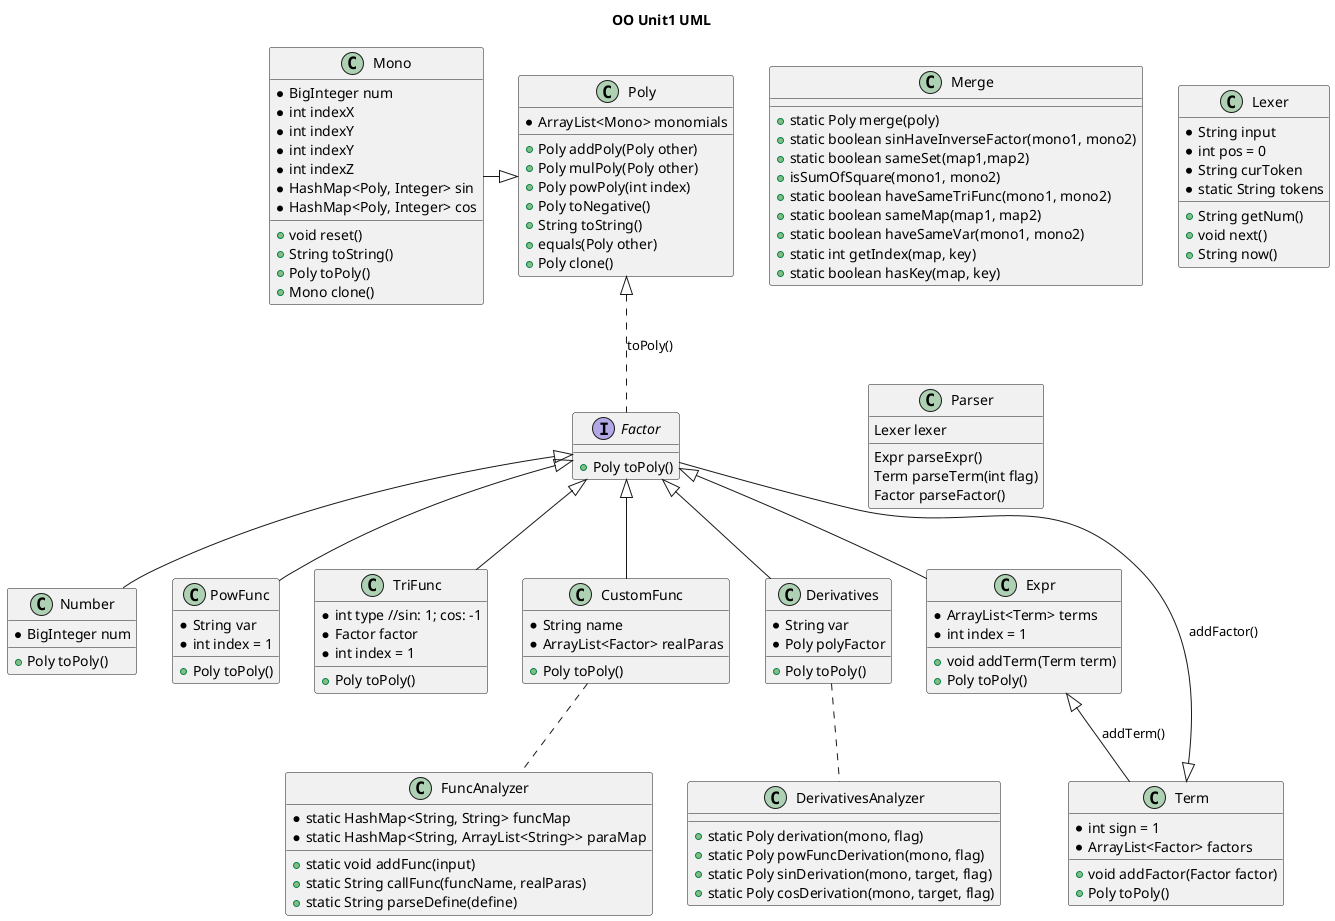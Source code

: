 @startuml
'https://plantuml.com/class-diagram


title OO Unit1 UML
Factor <|-- Number
Factor <|-- PowFunc
Factor <|-- TriFunc
Factor <|-- CustomFunc
CustomFunc .. FuncAnalyzer
Factor <|-- Derivatives
Derivatives .. DerivativesAnalyzer
Factor <|-- Expr
Term <|-- Factor : addFactor()
Expr <|-- Term : addTerm()
Poly <|.. Factor : toPoly()
Mono -^ Poly

interface Factor {
    +Poly toPoly()
}

class Term {
    *int sign = 1
    *ArrayList<Factor> factors
    +void addFactor(Factor factor)
    +Poly toPoly()
}
class Number {
    *BigInteger num
    +Poly toPoly()
}

class PowFunc {
    *String var
    *int index = 1
    +Poly toPoly()
}

class Expr {
    *ArrayList<Term> terms
    *int index = 1
    +void addTerm(Term term)
    +Poly toPoly()
}

class TriFunc {
    *int type //sin: 1; cos: -1
    *Factor factor
    *int index = 1
    +Poly toPoly()
}

class CustomFunc {
    *String name
    *ArrayList<Factor> realParas
    +Poly toPoly()
}

class FuncAnalyzer {
    *static HashMap<String, String> funcMap
    *static HashMap<String, ArrayList<String>> paraMap
    +static void addFunc(input)
    +static String callFunc(funcName, realParas)
    +static String parseDefine(define)
}

class Derivatives {
    *String var
    *Poly polyFactor
    +Poly toPoly()
}

class DerivativesAnalyzer {
    +static Poly derivation(mono, flag)
    +static Poly powFuncDerivation(mono, flag)
    +static Poly sinDerivation(mono, target, flag)
    +static Poly cosDerivation(mono, target, flag)
}

class Poly {
    *ArrayList<Mono> monomials
    +Poly addPoly(Poly other)
    +Poly mulPoly(Poly other)
    +Poly powPoly(int index)
    +Poly toNegative()
    +String toString()
    +equals(Poly other)
    +Poly clone()
}

class Mono {
    *BigInteger num
    *int indexX
    *int indexY
    *int indexY
    *int indexZ
    *HashMap<Poly, Integer> sin
    *HashMap<Poly, Integer> cos
    +void reset()
    +String toString()
    +Poly toPoly()
    +Mono clone()
}

class Merge {
    +static Poly merge(poly)
    +static boolean sinHaveInverseFactor(mono1, mono2)
    +static boolean sameSet(map1,map2)
    +isSumOfSquare(mono1, mono2)
    +static boolean haveSameTriFunc(mono1, mono2)
    +static boolean sameMap(map1, map2)
    +static boolean haveSameVar(mono1, mono2)
    +static int getIndex(map, key)
    +static boolean hasKey(map, key)
}

class Lexer {
    *String input
    *int pos = 0
    *String curToken
    *static String tokens
    +String getNum()
    +void next()
    +String now()
}

class Parser {
    Lexer lexer
    Expr parseExpr()
    Term parseTerm(int flag)
    Factor parseFactor()
}
@enduml